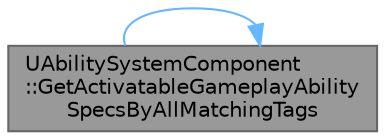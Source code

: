 digraph "UAbilitySystemComponent::GetActivatableGameplayAbilitySpecsByAllMatchingTags"
{
 // INTERACTIVE_SVG=YES
 // LATEX_PDF_SIZE
  bgcolor="transparent";
  edge [fontname=Helvetica,fontsize=10,labelfontname=Helvetica,labelfontsize=10];
  node [fontname=Helvetica,fontsize=10,shape=box,height=0.2,width=0.4];
  rankdir="RL";
  Node1 [id="Node000001",label="UAbilitySystemComponent\l::GetActivatableGameplayAbility\lSpecsByAllMatchingTags",height=0.2,width=0.4,color="gray40", fillcolor="grey60", style="filled", fontcolor="black",tooltip="Gets all Activatable Gameplay Abilities that match all tags in GameplayTagContainer AND for which Doe..."];
  Node1 -> Node1 [id="edge1_Node000001_Node000001",dir="back",color="steelblue1",style="solid",tooltip=" "];
}
